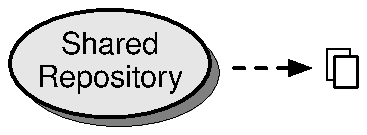 .ft H
.ps 11
.vs 12
.PS
define two {
	w = .15
	h = .2
	box thick .5 wid w ht h 
	box fill 0 thick .5 wid w ht h with .c at last box.c + .05,-.05
}
define files {
	[
	[two]
	]
}
	scale = 1.3
	drop = .06
	f = .5
	w = 1.3
	h = .7
	arrowwid = .13
	arrowht = .15
W: [
	S: ellipse thick 0 fill f wid w ht h
	A: ellipse thick 1 wid w ht h fill .1 "Shared" "Repository" \
	    with .n at last ellipse.n + (-drop, drop)
] 
arrowwid = .11
arrowht = .15
linethick = 1
[files] with .w at W.e + .7,0
line dashed -> from W.e +.1,0 right .5
.PE
.ps \n[PS]
.vs \n[VS]
.ft R
